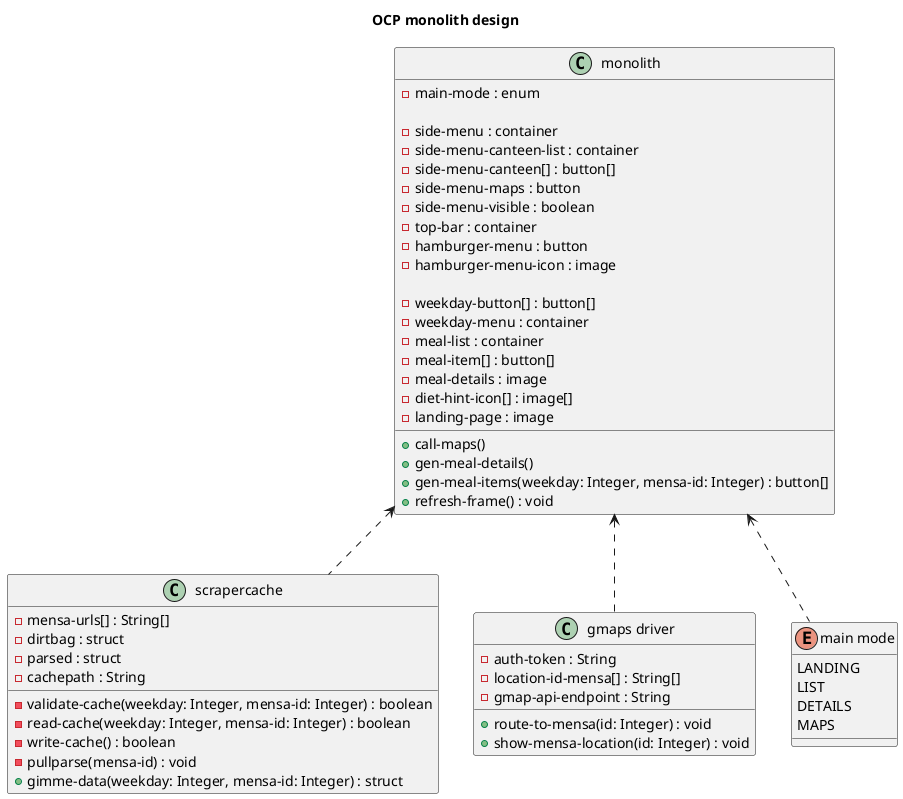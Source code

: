 @startuml
Title "OCP monolith design"
class	monolith { 
 - main-mode : enum

 - side-menu : container
 - side-menu-canteen-list : container
 - side-menu-canteen[] : button[]
 - side-menu-maps : button
 - side-menu-visible : boolean
 - top-bar : container
 - hamburger-menu : button
 - hamburger-menu-icon : image

 - weekday-button[] : button[]
 - weekday-menu : container
 - meal-list : container
 - meal-item[] : button[]
 - meal-details : image
 - diet-hint-icon[] : image[]
 - landing-page : image

 + call-maps()
 + gen-meal-details()
 + gen-meal-items(weekday: Integer, mensa-id: Integer) : button[]
 + refresh-frame() : void
}
class	scrapercache {
  - mensa-urls[] : String[]
  - dirtbag : struct
  - parsed : struct
  - cachepath : String

  - validate-cache(weekday: Integer, mensa-id: Integer) : boolean
  - read-cache(weekday: Integer, mensa-id: Integer) : boolean
  - write-cache() : boolean
  - pullparse(mensa-id) : void
  + gimme-data(weekday: Integer, mensa-id: Integer) : struct

}
class	"gmaps driver" {
 - auth-token : String
 - location-id-mensa[] : String[]
 - gmap-api-endpoint : String

 + route-to-mensa(id: Integer) : void
 + show-mensa-location(id: Integer) : void
}
enum "main mode" {
  LANDING
  LIST
  DETAILS
  MAPS
}
monolith <.. "main mode"
monolith <.. "gmaps driver"
monolith <.. scrapercache
@enduml

